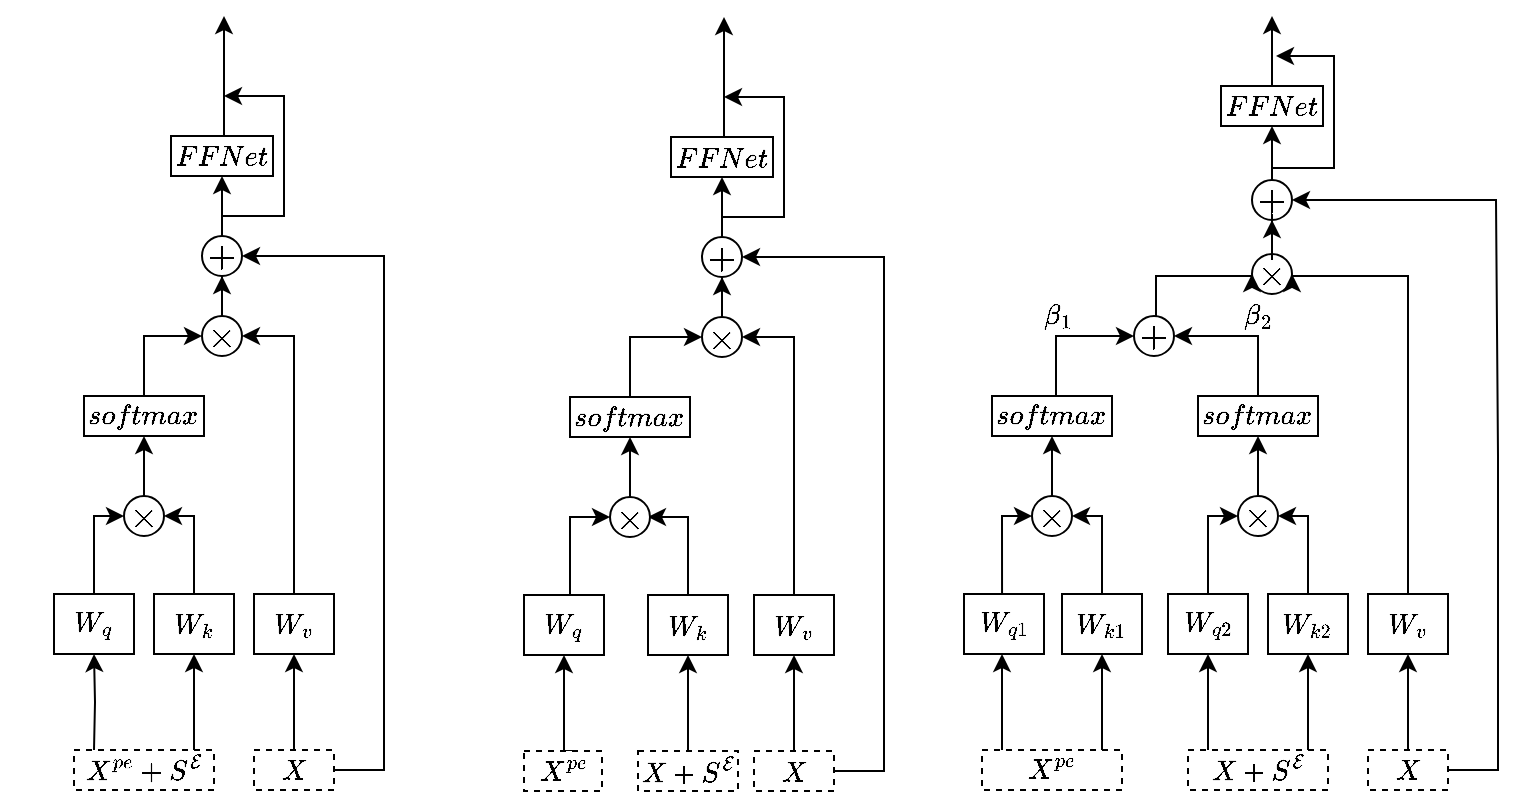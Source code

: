 <mxfile version="21.0.6" type="github">
  <diagram name="第 1 页" id="M36WyEC-G-t3JZa7LGa_">
    <mxGraphModel dx="1434" dy="764" grid="1" gridSize="10" guides="1" tooltips="1" connect="1" arrows="1" fold="1" page="1" pageScale="1" pageWidth="827" pageHeight="1169" math="1" shadow="0">
      <root>
        <mxCell id="0" />
        <mxCell id="1" parent="0" />
        <mxCell id="JCxbR3vqVqJVynUhY-H6-1" value="" style="group" vertex="1" connectable="0" parent="1">
          <mxGeometry x="65" y="50" width="722" height="387.5" as="geometry" />
        </mxCell>
        <mxCell id="JCxbR3vqVqJVynUhY-H6-2" style="edgeStyle=orthogonalEdgeStyle;rounded=0;orthogonalLoop=1;jettySize=auto;html=1;" edge="1" parent="JCxbR3vqVqJVynUhY-H6-1">
          <mxGeometry relative="1" as="geometry">
            <mxPoint x="70" y="319" as="targetPoint" />
            <mxPoint x="70" y="369" as="sourcePoint" />
          </mxGeometry>
        </mxCell>
        <mxCell id="JCxbR3vqVqJVynUhY-H6-3" style="edgeStyle=orthogonalEdgeStyle;rounded=0;orthogonalLoop=1;jettySize=auto;html=1;" edge="1" parent="JCxbR3vqVqJVynUhY-H6-1" target="JCxbR3vqVqJVynUhY-H6-4">
          <mxGeometry relative="1" as="geometry">
            <mxPoint x="20" y="367" as="sourcePoint" />
          </mxGeometry>
        </mxCell>
        <mxCell id="JCxbR3vqVqJVynUhY-H6-4" value="$$W_q$$" style="rounded=0;whiteSpace=wrap;html=1;" vertex="1" parent="JCxbR3vqVqJVynUhY-H6-1">
          <mxGeometry y="289" width="40" height="30" as="geometry" />
        </mxCell>
        <mxCell id="JCxbR3vqVqJVynUhY-H6-5" value="$$W_k$$" style="rounded=0;whiteSpace=wrap;html=1;" vertex="1" parent="JCxbR3vqVqJVynUhY-H6-1">
          <mxGeometry x="50" y="289" width="40" height="30" as="geometry" />
        </mxCell>
        <mxCell id="JCxbR3vqVqJVynUhY-H6-6" value="$$W_v$$" style="rounded=0;whiteSpace=wrap;html=1;" vertex="1" parent="JCxbR3vqVqJVynUhY-H6-1">
          <mxGeometry x="100" y="289" width="40" height="30" as="geometry" />
        </mxCell>
        <mxCell id="JCxbR3vqVqJVynUhY-H6-7" style="edgeStyle=orthogonalEdgeStyle;rounded=0;orthogonalLoop=1;jettySize=auto;html=1;" edge="1" parent="JCxbR3vqVqJVynUhY-H6-1" source="JCxbR3vqVqJVynUhY-H6-8">
          <mxGeometry relative="1" as="geometry">
            <mxPoint x="45" y="210" as="targetPoint" />
          </mxGeometry>
        </mxCell>
        <mxCell id="JCxbR3vqVqJVynUhY-H6-8" value="&lt;font style=&quot;font-size: 15px;&quot;&gt;$$\times$$&lt;/font&gt;" style="ellipse;whiteSpace=wrap;html=1;aspect=fixed;" vertex="1" parent="JCxbR3vqVqJVynUhY-H6-1">
          <mxGeometry x="35" y="240" width="20" height="20" as="geometry" />
        </mxCell>
        <mxCell id="JCxbR3vqVqJVynUhY-H6-9" style="edgeStyle=orthogonalEdgeStyle;rounded=0;orthogonalLoop=1;jettySize=auto;html=1;entryX=0;entryY=0.5;entryDx=0;entryDy=0;" edge="1" parent="JCxbR3vqVqJVynUhY-H6-1" source="JCxbR3vqVqJVynUhY-H6-4" target="JCxbR3vqVqJVynUhY-H6-8">
          <mxGeometry relative="1" as="geometry">
            <Array as="points">
              <mxPoint x="20" y="250" />
            </Array>
          </mxGeometry>
        </mxCell>
        <mxCell id="JCxbR3vqVqJVynUhY-H6-10" style="edgeStyle=orthogonalEdgeStyle;rounded=0;orthogonalLoop=1;jettySize=auto;html=1;entryX=1;entryY=0.5;entryDx=0;entryDy=0;" edge="1" parent="JCxbR3vqVqJVynUhY-H6-1" source="JCxbR3vqVqJVynUhY-H6-5" target="JCxbR3vqVqJVynUhY-H6-8">
          <mxGeometry relative="1" as="geometry">
            <Array as="points">
              <mxPoint x="70" y="250" />
            </Array>
          </mxGeometry>
        </mxCell>
        <mxCell id="JCxbR3vqVqJVynUhY-H6-11" value="$$softmax$$" style="rounded=0;whiteSpace=wrap;html=1;" vertex="1" parent="JCxbR3vqVqJVynUhY-H6-1">
          <mxGeometry x="15" y="190" width="60" height="20" as="geometry" />
        </mxCell>
        <mxCell id="JCxbR3vqVqJVynUhY-H6-12" value="&lt;font style=&quot;font-size: 15px;&quot;&gt;$$\times$$&lt;/font&gt;" style="ellipse;whiteSpace=wrap;html=1;aspect=fixed;" vertex="1" parent="JCxbR3vqVqJVynUhY-H6-1">
          <mxGeometry x="74" y="150" width="20" height="20" as="geometry" />
        </mxCell>
        <mxCell id="JCxbR3vqVqJVynUhY-H6-13" style="edgeStyle=orthogonalEdgeStyle;rounded=0;orthogonalLoop=1;jettySize=auto;html=1;entryX=1;entryY=0.5;entryDx=0;entryDy=0;" edge="1" parent="JCxbR3vqVqJVynUhY-H6-1" source="JCxbR3vqVqJVynUhY-H6-6" target="JCxbR3vqVqJVynUhY-H6-12">
          <mxGeometry relative="1" as="geometry">
            <Array as="points">
              <mxPoint x="120" y="160" />
            </Array>
          </mxGeometry>
        </mxCell>
        <mxCell id="JCxbR3vqVqJVynUhY-H6-14" style="edgeStyle=orthogonalEdgeStyle;rounded=0;orthogonalLoop=1;jettySize=auto;html=1;entryX=0;entryY=0.5;entryDx=0;entryDy=0;" edge="1" parent="JCxbR3vqVqJVynUhY-H6-1" source="JCxbR3vqVqJVynUhY-H6-11" target="JCxbR3vqVqJVynUhY-H6-12">
          <mxGeometry relative="1" as="geometry">
            <Array as="points">
              <mxPoint x="45" y="160" />
            </Array>
          </mxGeometry>
        </mxCell>
        <mxCell id="JCxbR3vqVqJVynUhY-H6-15" style="edgeStyle=orthogonalEdgeStyle;rounded=0;orthogonalLoop=1;jettySize=auto;html=1;" edge="1" parent="JCxbR3vqVqJVynUhY-H6-1" source="JCxbR3vqVqJVynUhY-H6-16">
          <mxGeometry relative="1" as="geometry">
            <mxPoint x="85" as="targetPoint" />
            <Array as="points">
              <mxPoint x="85" />
              <mxPoint x="85" />
            </Array>
          </mxGeometry>
        </mxCell>
        <mxCell id="JCxbR3vqVqJVynUhY-H6-16" value="$$FFNet$$" style="rounded=0;whiteSpace=wrap;html=1;" vertex="1" parent="JCxbR3vqVqJVynUhY-H6-1">
          <mxGeometry x="58.5" y="60" width="51" height="20" as="geometry" />
        </mxCell>
        <mxCell id="JCxbR3vqVqJVynUhY-H6-17" value="$$X^{pe}+S^\mathcal{E}$$" style="rounded=0;whiteSpace=wrap;html=1;dashed=1;" vertex="1" parent="JCxbR3vqVqJVynUhY-H6-1">
          <mxGeometry x="10" y="367" width="70" height="20" as="geometry" />
        </mxCell>
        <mxCell id="JCxbR3vqVqJVynUhY-H6-18" style="edgeStyle=orthogonalEdgeStyle;rounded=0;orthogonalLoop=1;jettySize=auto;html=1;entryX=0.5;entryY=1;entryDx=0;entryDy=0;" edge="1" parent="JCxbR3vqVqJVynUhY-H6-1" source="JCxbR3vqVqJVynUhY-H6-19" target="JCxbR3vqVqJVynUhY-H6-6">
          <mxGeometry relative="1" as="geometry" />
        </mxCell>
        <mxCell id="JCxbR3vqVqJVynUhY-H6-19" value="$$X$$" style="rounded=0;whiteSpace=wrap;html=1;dashed=1;" vertex="1" parent="JCxbR3vqVqJVynUhY-H6-1">
          <mxGeometry x="100" y="367" width="40" height="20" as="geometry" />
        </mxCell>
        <mxCell id="JCxbR3vqVqJVynUhY-H6-20" style="edgeStyle=orthogonalEdgeStyle;rounded=0;orthogonalLoop=1;jettySize=auto;html=1;entryX=0.5;entryY=1;entryDx=0;entryDy=0;" edge="1" parent="JCxbR3vqVqJVynUhY-H6-1" source="JCxbR3vqVqJVynUhY-H6-21" target="JCxbR3vqVqJVynUhY-H6-16">
          <mxGeometry relative="1" as="geometry" />
        </mxCell>
        <mxCell id="JCxbR3vqVqJVynUhY-H6-21" value="&lt;font style=&quot;font-size: 15px;&quot;&gt;$$+$$&lt;/font&gt;" style="ellipse;whiteSpace=wrap;html=1;aspect=fixed;" vertex="1" parent="JCxbR3vqVqJVynUhY-H6-1">
          <mxGeometry x="74" y="110" width="20" height="20" as="geometry" />
        </mxCell>
        <mxCell id="JCxbR3vqVqJVynUhY-H6-22" style="edgeStyle=orthogonalEdgeStyle;rounded=0;orthogonalLoop=1;jettySize=auto;html=1;entryX=0.5;entryY=1;entryDx=0;entryDy=0;" edge="1" parent="JCxbR3vqVqJVynUhY-H6-1" source="JCxbR3vqVqJVynUhY-H6-12" target="JCxbR3vqVqJVynUhY-H6-21">
          <mxGeometry relative="1" as="geometry" />
        </mxCell>
        <mxCell id="JCxbR3vqVqJVynUhY-H6-23" value="" style="endArrow=classic;html=1;rounded=0;exitX=1;exitY=0.5;exitDx=0;exitDy=0;entryX=1;entryY=0.5;entryDx=0;entryDy=0;" edge="1" parent="JCxbR3vqVqJVynUhY-H6-1" source="JCxbR3vqVqJVynUhY-H6-19" target="JCxbR3vqVqJVynUhY-H6-21">
          <mxGeometry width="50" height="50" relative="1" as="geometry">
            <mxPoint x="-25" y="408" as="sourcePoint" />
            <mxPoint x="105" y="120" as="targetPoint" />
            <Array as="points">
              <mxPoint x="165" y="377" />
              <mxPoint x="165" y="220" />
              <mxPoint x="165" y="120" />
            </Array>
          </mxGeometry>
        </mxCell>
        <mxCell id="JCxbR3vqVqJVynUhY-H6-24" value="" style="endArrow=classic;html=1;rounded=0;" edge="1" parent="JCxbR3vqVqJVynUhY-H6-1">
          <mxGeometry width="50" height="50" relative="1" as="geometry">
            <mxPoint x="84" y="100" as="sourcePoint" />
            <mxPoint x="85" y="40" as="targetPoint" />
            <Array as="points">
              <mxPoint x="115" y="100" />
              <mxPoint x="115" y="40" />
            </Array>
          </mxGeometry>
        </mxCell>
        <mxCell id="JCxbR3vqVqJVynUhY-H6-25" value="" style="group" vertex="1" connectable="0" parent="JCxbR3vqVqJVynUhY-H6-1">
          <mxGeometry x="455" width="267" height="387" as="geometry" />
        </mxCell>
        <mxCell id="JCxbR3vqVqJVynUhY-H6-26" style="edgeStyle=orthogonalEdgeStyle;rounded=0;orthogonalLoop=1;jettySize=auto;html=1;" edge="1" parent="JCxbR3vqVqJVynUhY-H6-25">
          <mxGeometry relative="1" as="geometry">
            <mxPoint x="172" y="319" as="targetPoint" />
            <mxPoint x="172" y="369" as="sourcePoint" />
          </mxGeometry>
        </mxCell>
        <mxCell id="JCxbR3vqVqJVynUhY-H6-27" style="edgeStyle=orthogonalEdgeStyle;rounded=0;orthogonalLoop=1;jettySize=auto;html=1;" edge="1" parent="JCxbR3vqVqJVynUhY-H6-25">
          <mxGeometry relative="1" as="geometry">
            <mxPoint x="122" y="367" as="sourcePoint" />
            <mxPoint x="122" y="319" as="targetPoint" />
          </mxGeometry>
        </mxCell>
        <mxCell id="JCxbR3vqVqJVynUhY-H6-28" style="edgeStyle=orthogonalEdgeStyle;rounded=0;orthogonalLoop=1;jettySize=auto;html=1;entryX=0;entryY=0.5;entryDx=0;entryDy=0;" edge="1" parent="JCxbR3vqVqJVynUhY-H6-25" target="JCxbR3vqVqJVynUhY-H6-33">
          <mxGeometry relative="1" as="geometry">
            <mxPoint x="122" y="289" as="sourcePoint" />
            <Array as="points">
              <mxPoint x="122" y="250" />
            </Array>
          </mxGeometry>
        </mxCell>
        <mxCell id="JCxbR3vqVqJVynUhY-H6-29" value="$$W_{q2}$$" style="rounded=0;whiteSpace=wrap;html=1;" vertex="1" parent="JCxbR3vqVqJVynUhY-H6-25">
          <mxGeometry x="102" y="289" width="40" height="30" as="geometry" />
        </mxCell>
        <mxCell id="JCxbR3vqVqJVynUhY-H6-30" value="$$W_{k2}$$" style="rounded=0;whiteSpace=wrap;html=1;" vertex="1" parent="JCxbR3vqVqJVynUhY-H6-25">
          <mxGeometry x="152" y="289" width="40" height="30" as="geometry" />
        </mxCell>
        <mxCell id="JCxbR3vqVqJVynUhY-H6-31" value="$$W_v$$" style="rounded=0;whiteSpace=wrap;html=1;" vertex="1" parent="JCxbR3vqVqJVynUhY-H6-25">
          <mxGeometry x="202" y="289" width="40" height="30" as="geometry" />
        </mxCell>
        <mxCell id="JCxbR3vqVqJVynUhY-H6-32" style="edgeStyle=orthogonalEdgeStyle;rounded=0;orthogonalLoop=1;jettySize=auto;html=1;" edge="1" parent="JCxbR3vqVqJVynUhY-H6-25" source="JCxbR3vqVqJVynUhY-H6-33">
          <mxGeometry relative="1" as="geometry">
            <mxPoint x="147" y="210" as="targetPoint" />
          </mxGeometry>
        </mxCell>
        <mxCell id="JCxbR3vqVqJVynUhY-H6-33" value="&lt;font style=&quot;font-size: 15px;&quot;&gt;$$\times$$&lt;/font&gt;" style="ellipse;whiteSpace=wrap;html=1;aspect=fixed;" vertex="1" parent="JCxbR3vqVqJVynUhY-H6-25">
          <mxGeometry x="137" y="240" width="20" height="20" as="geometry" />
        </mxCell>
        <mxCell id="JCxbR3vqVqJVynUhY-H6-34" style="edgeStyle=orthogonalEdgeStyle;rounded=0;orthogonalLoop=1;jettySize=auto;html=1;entryX=1;entryY=0.5;entryDx=0;entryDy=0;" edge="1" parent="JCxbR3vqVqJVynUhY-H6-25" source="JCxbR3vqVqJVynUhY-H6-30" target="JCxbR3vqVqJVynUhY-H6-33">
          <mxGeometry relative="1" as="geometry">
            <Array as="points">
              <mxPoint x="172" y="250" />
            </Array>
          </mxGeometry>
        </mxCell>
        <mxCell id="JCxbR3vqVqJVynUhY-H6-35" value="$$softmax$$" style="rounded=0;whiteSpace=wrap;html=1;" vertex="1" parent="JCxbR3vqVqJVynUhY-H6-25">
          <mxGeometry x="117" y="190" width="60" height="20" as="geometry" />
        </mxCell>
        <mxCell id="JCxbR3vqVqJVynUhY-H6-36" value="&lt;font style=&quot;font-size: 15px;&quot;&gt;$$\times$$&lt;/font&gt;" style="ellipse;whiteSpace=wrap;html=1;aspect=fixed;" vertex="1" parent="JCxbR3vqVqJVynUhY-H6-25">
          <mxGeometry x="144" y="119" width="20" height="20" as="geometry" />
        </mxCell>
        <mxCell id="JCxbR3vqVqJVynUhY-H6-37" style="edgeStyle=orthogonalEdgeStyle;rounded=0;orthogonalLoop=1;jettySize=auto;html=1;entryX=1;entryY=0.5;entryDx=0;entryDy=0;" edge="1" parent="JCxbR3vqVqJVynUhY-H6-25" source="JCxbR3vqVqJVynUhY-H6-31" target="JCxbR3vqVqJVynUhY-H6-36">
          <mxGeometry relative="1" as="geometry">
            <Array as="points">
              <mxPoint x="222" y="130" />
              <mxPoint x="164" y="130" />
            </Array>
          </mxGeometry>
        </mxCell>
        <mxCell id="JCxbR3vqVqJVynUhY-H6-38" style="edgeStyle=orthogonalEdgeStyle;rounded=0;orthogonalLoop=1;jettySize=auto;html=1;" edge="1" parent="JCxbR3vqVqJVynUhY-H6-25" source="JCxbR3vqVqJVynUhY-H6-39">
          <mxGeometry relative="1" as="geometry">
            <mxPoint x="154" as="targetPoint" />
          </mxGeometry>
        </mxCell>
        <mxCell id="JCxbR3vqVqJVynUhY-H6-39" value="$$FFNet$$" style="rounded=0;whiteSpace=wrap;html=1;" vertex="1" parent="JCxbR3vqVqJVynUhY-H6-25">
          <mxGeometry x="128.5" y="35" width="51" height="20" as="geometry" />
        </mxCell>
        <mxCell id="JCxbR3vqVqJVynUhY-H6-40" value="$$X + S^\mathcal{E}$$" style="rounded=0;whiteSpace=wrap;html=1;dashed=1;" vertex="1" parent="JCxbR3vqVqJVynUhY-H6-25">
          <mxGeometry x="112" y="367" width="70" height="20" as="geometry" />
        </mxCell>
        <mxCell id="JCxbR3vqVqJVynUhY-H6-41" style="edgeStyle=orthogonalEdgeStyle;rounded=0;orthogonalLoop=1;jettySize=auto;html=1;entryX=0.5;entryY=1;entryDx=0;entryDy=0;" edge="1" parent="JCxbR3vqVqJVynUhY-H6-25" source="JCxbR3vqVqJVynUhY-H6-42" target="JCxbR3vqVqJVynUhY-H6-31">
          <mxGeometry relative="1" as="geometry" />
        </mxCell>
        <mxCell id="JCxbR3vqVqJVynUhY-H6-42" value="$$X$$" style="rounded=0;whiteSpace=wrap;html=1;dashed=1;" vertex="1" parent="JCxbR3vqVqJVynUhY-H6-25">
          <mxGeometry x="202" y="367" width="40" height="20" as="geometry" />
        </mxCell>
        <mxCell id="JCxbR3vqVqJVynUhY-H6-43" style="edgeStyle=orthogonalEdgeStyle;rounded=0;orthogonalLoop=1;jettySize=auto;html=1;entryX=0.5;entryY=1;entryDx=0;entryDy=0;" edge="1" parent="JCxbR3vqVqJVynUhY-H6-25" source="JCxbR3vqVqJVynUhY-H6-44" target="JCxbR3vqVqJVynUhY-H6-39">
          <mxGeometry relative="1" as="geometry" />
        </mxCell>
        <mxCell id="JCxbR3vqVqJVynUhY-H6-44" value="&lt;font style=&quot;font-size: 15px;&quot;&gt;$$+$$&lt;/font&gt;" style="ellipse;whiteSpace=wrap;html=1;aspect=fixed;" vertex="1" parent="JCxbR3vqVqJVynUhY-H6-25">
          <mxGeometry x="144" y="82" width="20" height="20" as="geometry" />
        </mxCell>
        <mxCell id="JCxbR3vqVqJVynUhY-H6-45" style="edgeStyle=orthogonalEdgeStyle;rounded=0;orthogonalLoop=1;jettySize=auto;html=1;entryX=0.5;entryY=1;entryDx=0;entryDy=0;" edge="1" parent="JCxbR3vqVqJVynUhY-H6-25" source="JCxbR3vqVqJVynUhY-H6-36" target="JCxbR3vqVqJVynUhY-H6-44">
          <mxGeometry relative="1" as="geometry" />
        </mxCell>
        <mxCell id="JCxbR3vqVqJVynUhY-H6-46" value="" style="endArrow=classic;html=1;rounded=0;exitX=1;exitY=0.5;exitDx=0;exitDy=0;entryX=1;entryY=0.5;entryDx=0;entryDy=0;" edge="1" parent="JCxbR3vqVqJVynUhY-H6-25" source="JCxbR3vqVqJVynUhY-H6-42" target="JCxbR3vqVqJVynUhY-H6-44">
          <mxGeometry width="50" height="50" relative="1" as="geometry">
            <mxPoint x="77" y="408" as="sourcePoint" />
            <mxPoint x="207" y="120" as="targetPoint" />
            <Array as="points">
              <mxPoint x="267" y="377" />
              <mxPoint x="267" y="220" />
              <mxPoint x="266" y="92" />
            </Array>
          </mxGeometry>
        </mxCell>
        <mxCell id="JCxbR3vqVqJVynUhY-H6-47" value="" style="endArrow=classic;html=1;rounded=0;" edge="1" parent="JCxbR3vqVqJVynUhY-H6-25">
          <mxGeometry width="50" height="50" relative="1" as="geometry">
            <mxPoint x="154" y="76" as="sourcePoint" />
            <mxPoint x="156" y="20" as="targetPoint" />
            <Array as="points">
              <mxPoint x="166" y="76" />
              <mxPoint x="185" y="76" />
              <mxPoint x="185" y="20" />
            </Array>
          </mxGeometry>
        </mxCell>
        <mxCell id="JCxbR3vqVqJVynUhY-H6-48" style="edgeStyle=orthogonalEdgeStyle;rounded=0;orthogonalLoop=1;jettySize=auto;html=1;" edge="1" parent="JCxbR3vqVqJVynUhY-H6-25">
          <mxGeometry relative="1" as="geometry">
            <mxPoint x="69" y="319" as="targetPoint" />
            <mxPoint x="69" y="369" as="sourcePoint" />
          </mxGeometry>
        </mxCell>
        <mxCell id="JCxbR3vqVqJVynUhY-H6-49" style="edgeStyle=orthogonalEdgeStyle;rounded=0;orthogonalLoop=1;jettySize=auto;html=1;" edge="1" parent="JCxbR3vqVqJVynUhY-H6-25">
          <mxGeometry relative="1" as="geometry">
            <mxPoint x="19" y="367" as="sourcePoint" />
            <mxPoint x="19" y="319" as="targetPoint" />
          </mxGeometry>
        </mxCell>
        <mxCell id="JCxbR3vqVqJVynUhY-H6-50" style="edgeStyle=orthogonalEdgeStyle;rounded=0;orthogonalLoop=1;jettySize=auto;html=1;entryX=0;entryY=0.5;entryDx=0;entryDy=0;" edge="1" parent="JCxbR3vqVqJVynUhY-H6-25" target="JCxbR3vqVqJVynUhY-H6-54">
          <mxGeometry relative="1" as="geometry">
            <Array as="points">
              <mxPoint x="19" y="250" />
            </Array>
            <mxPoint x="19.029" y="289" as="sourcePoint" />
          </mxGeometry>
        </mxCell>
        <mxCell id="JCxbR3vqVqJVynUhY-H6-51" value="$$W_{q1}$$" style="rounded=0;whiteSpace=wrap;html=1;" vertex="1" parent="JCxbR3vqVqJVynUhY-H6-25">
          <mxGeometry y="289" width="40" height="30" as="geometry" />
        </mxCell>
        <mxCell id="JCxbR3vqVqJVynUhY-H6-52" value="$$W_{k1}$$" style="rounded=0;whiteSpace=wrap;html=1;" vertex="1" parent="JCxbR3vqVqJVynUhY-H6-25">
          <mxGeometry x="49" y="289" width="40" height="30" as="geometry" />
        </mxCell>
        <mxCell id="JCxbR3vqVqJVynUhY-H6-53" style="edgeStyle=orthogonalEdgeStyle;rounded=0;orthogonalLoop=1;jettySize=auto;html=1;" edge="1" parent="JCxbR3vqVqJVynUhY-H6-25" source="JCxbR3vqVqJVynUhY-H6-54">
          <mxGeometry relative="1" as="geometry">
            <mxPoint x="44" y="210" as="targetPoint" />
          </mxGeometry>
        </mxCell>
        <mxCell id="JCxbR3vqVqJVynUhY-H6-54" value="&lt;font style=&quot;font-size: 15px;&quot;&gt;$$\times$$&lt;/font&gt;" style="ellipse;whiteSpace=wrap;html=1;aspect=fixed;" vertex="1" parent="JCxbR3vqVqJVynUhY-H6-25">
          <mxGeometry x="34" y="240" width="20" height="20" as="geometry" />
        </mxCell>
        <mxCell id="JCxbR3vqVqJVynUhY-H6-55" style="edgeStyle=orthogonalEdgeStyle;rounded=0;orthogonalLoop=1;jettySize=auto;html=1;entryX=1;entryY=0.5;entryDx=0;entryDy=0;" edge="1" parent="JCxbR3vqVqJVynUhY-H6-25" source="JCxbR3vqVqJVynUhY-H6-52" target="JCxbR3vqVqJVynUhY-H6-54">
          <mxGeometry relative="1" as="geometry">
            <Array as="points">
              <mxPoint x="69" y="250" />
            </Array>
          </mxGeometry>
        </mxCell>
        <mxCell id="JCxbR3vqVqJVynUhY-H6-56" value="$$softmax$$" style="rounded=0;whiteSpace=wrap;html=1;" vertex="1" parent="JCxbR3vqVqJVynUhY-H6-25">
          <mxGeometry x="14" y="190" width="60" height="20" as="geometry" />
        </mxCell>
        <mxCell id="JCxbR3vqVqJVynUhY-H6-57" value="$$X^{pe}$$" style="rounded=0;whiteSpace=wrap;html=1;dashed=1;" vertex="1" parent="JCxbR3vqVqJVynUhY-H6-25">
          <mxGeometry x="9" y="367" width="70" height="20" as="geometry" />
        </mxCell>
        <mxCell id="JCxbR3vqVqJVynUhY-H6-58" style="edgeStyle=orthogonalEdgeStyle;rounded=0;orthogonalLoop=1;jettySize=auto;html=1;entryX=0;entryY=0.5;entryDx=0;entryDy=0;" edge="1" parent="JCxbR3vqVqJVynUhY-H6-25" source="JCxbR3vqVqJVynUhY-H6-59" target="JCxbR3vqVqJVynUhY-H6-36">
          <mxGeometry relative="1" as="geometry">
            <mxPoint x="95" y="110" as="targetPoint" />
            <Array as="points">
              <mxPoint x="96" y="130" />
              <mxPoint x="144" y="130" />
            </Array>
          </mxGeometry>
        </mxCell>
        <mxCell id="JCxbR3vqVqJVynUhY-H6-59" value="&lt;font style=&quot;font-size: 15px;&quot;&gt;$$+$$&lt;/font&gt;" style="ellipse;whiteSpace=wrap;html=1;aspect=fixed;" vertex="1" parent="JCxbR3vqVqJVynUhY-H6-25">
          <mxGeometry x="85" y="150" width="20" height="20" as="geometry" />
        </mxCell>
        <mxCell id="JCxbR3vqVqJVynUhY-H6-60" style="edgeStyle=orthogonalEdgeStyle;rounded=0;orthogonalLoop=1;jettySize=auto;html=1;entryX=1;entryY=0.5;entryDx=0;entryDy=0;" edge="1" parent="JCxbR3vqVqJVynUhY-H6-25" source="JCxbR3vqVqJVynUhY-H6-35" target="JCxbR3vqVqJVynUhY-H6-59">
          <mxGeometry relative="1" as="geometry">
            <mxPoint x="106" y="160" as="targetPoint" />
            <Array as="points">
              <mxPoint x="147" y="160" />
            </Array>
          </mxGeometry>
        </mxCell>
        <mxCell id="JCxbR3vqVqJVynUhY-H6-61" style="edgeStyle=orthogonalEdgeStyle;rounded=0;orthogonalLoop=1;jettySize=auto;html=1;entryX=0;entryY=0.5;entryDx=0;entryDy=0;" edge="1" parent="JCxbR3vqVqJVynUhY-H6-25" source="JCxbR3vqVqJVynUhY-H6-56" target="JCxbR3vqVqJVynUhY-H6-59">
          <mxGeometry relative="1" as="geometry">
            <Array as="points">
              <mxPoint x="46" y="160" />
            </Array>
          </mxGeometry>
        </mxCell>
        <mxCell id="JCxbR3vqVqJVynUhY-H6-62" value="$$\beta_1$$" style="text;html=1;align=center;verticalAlign=middle;resizable=0;points=[];autosize=1;strokeColor=none;fillColor=none;" vertex="1" parent="JCxbR3vqVqJVynUhY-H6-25">
          <mxGeometry x="2" y="135" width="90" height="30" as="geometry" />
        </mxCell>
        <mxCell id="JCxbR3vqVqJVynUhY-H6-63" value="$$\beta_2$$" style="text;html=1;align=center;verticalAlign=middle;resizable=0;points=[];autosize=1;strokeColor=none;fillColor=none;" vertex="1" parent="JCxbR3vqVqJVynUhY-H6-25">
          <mxGeometry x="102" y="135" width="90" height="30" as="geometry" />
        </mxCell>
        <mxCell id="JCxbR3vqVqJVynUhY-H6-64" value="" style="group" vertex="1" connectable="0" parent="JCxbR3vqVqJVynUhY-H6-1">
          <mxGeometry x="235" y="0.5" width="180" height="387" as="geometry" />
        </mxCell>
        <mxCell id="JCxbR3vqVqJVynUhY-H6-65" style="edgeStyle=orthogonalEdgeStyle;rounded=0;orthogonalLoop=1;jettySize=auto;html=1;" edge="1" parent="JCxbR3vqVqJVynUhY-H6-64">
          <mxGeometry relative="1" as="geometry">
            <mxPoint x="82" y="319" as="targetPoint" />
            <mxPoint x="82" y="369" as="sourcePoint" />
          </mxGeometry>
        </mxCell>
        <mxCell id="JCxbR3vqVqJVynUhY-H6-66" style="edgeStyle=orthogonalEdgeStyle;rounded=0;orthogonalLoop=1;jettySize=auto;html=1;" edge="1" parent="JCxbR3vqVqJVynUhY-H6-64" target="JCxbR3vqVqJVynUhY-H6-67">
          <mxGeometry relative="1" as="geometry">
            <mxPoint x="25" y="367" as="sourcePoint" />
            <Array as="points">
              <mxPoint x="20" y="367" />
            </Array>
          </mxGeometry>
        </mxCell>
        <mxCell id="JCxbR3vqVqJVynUhY-H6-67" value="$$W_q$$" style="rounded=0;whiteSpace=wrap;html=1;" vertex="1" parent="JCxbR3vqVqJVynUhY-H6-64">
          <mxGeometry y="289" width="40" height="30" as="geometry" />
        </mxCell>
        <mxCell id="JCxbR3vqVqJVynUhY-H6-68" style="edgeStyle=orthogonalEdgeStyle;rounded=0;orthogonalLoop=1;jettySize=auto;html=1;entryX=1;entryY=0.5;entryDx=0;entryDy=0;" edge="1" parent="JCxbR3vqVqJVynUhY-H6-64">
          <mxGeometry relative="1" as="geometry">
            <Array as="points">
              <mxPoint x="82" y="250" />
            </Array>
            <mxPoint x="82.0" y="289" as="sourcePoint" />
            <mxPoint x="62.0" y="250" as="targetPoint" />
          </mxGeometry>
        </mxCell>
        <mxCell id="JCxbR3vqVqJVynUhY-H6-69" value="$$W_k$$" style="rounded=0;whiteSpace=wrap;html=1;" vertex="1" parent="JCxbR3vqVqJVynUhY-H6-64">
          <mxGeometry x="62" y="289" width="40" height="30" as="geometry" />
        </mxCell>
        <mxCell id="JCxbR3vqVqJVynUhY-H6-70" value="$$W_v$$" style="rounded=0;whiteSpace=wrap;html=1;" vertex="1" parent="JCxbR3vqVqJVynUhY-H6-64">
          <mxGeometry x="115" y="289" width="40" height="30" as="geometry" />
        </mxCell>
        <mxCell id="JCxbR3vqVqJVynUhY-H6-71" value="&lt;font style=&quot;font-size: 15px;&quot;&gt;$$\times$$&lt;/font&gt;" style="ellipse;whiteSpace=wrap;html=1;aspect=fixed;" vertex="1" parent="JCxbR3vqVqJVynUhY-H6-64">
          <mxGeometry x="43" y="240" width="20" height="20" as="geometry" />
        </mxCell>
        <mxCell id="JCxbR3vqVqJVynUhY-H6-72" style="edgeStyle=orthogonalEdgeStyle;rounded=0;orthogonalLoop=1;jettySize=auto;html=1;entryX=0;entryY=0.5;entryDx=0;entryDy=0;" edge="1" parent="JCxbR3vqVqJVynUhY-H6-64" source="JCxbR3vqVqJVynUhY-H6-67" target="JCxbR3vqVqJVynUhY-H6-71">
          <mxGeometry relative="1" as="geometry">
            <Array as="points">
              <mxPoint x="23" y="250" />
            </Array>
          </mxGeometry>
        </mxCell>
        <mxCell id="JCxbR3vqVqJVynUhY-H6-73" style="edgeStyle=orthogonalEdgeStyle;rounded=0;orthogonalLoop=1;jettySize=auto;html=1;entryX=0;entryY=0.5;entryDx=0;entryDy=0;" edge="1" parent="JCxbR3vqVqJVynUhY-H6-64" target="JCxbR3vqVqJVynUhY-H6-76">
          <mxGeometry relative="1" as="geometry">
            <Array as="points">
              <mxPoint x="53" y="160" />
            </Array>
            <mxPoint x="53" y="190" as="sourcePoint" />
            <mxPoint x="82.0" y="160" as="targetPoint" />
          </mxGeometry>
        </mxCell>
        <mxCell id="JCxbR3vqVqJVynUhY-H6-74" value="$$softmax$$" style="rounded=0;whiteSpace=wrap;html=1;" vertex="1" parent="JCxbR3vqVqJVynUhY-H6-64">
          <mxGeometry x="23" y="190" width="60" height="20" as="geometry" />
        </mxCell>
        <mxCell id="JCxbR3vqVqJVynUhY-H6-75" style="edgeStyle=orthogonalEdgeStyle;rounded=0;orthogonalLoop=1;jettySize=auto;html=1;entryX=0.5;entryY=1;entryDx=0;entryDy=0;" edge="1" parent="JCxbR3vqVqJVynUhY-H6-64" source="JCxbR3vqVqJVynUhY-H6-71" target="JCxbR3vqVqJVynUhY-H6-74">
          <mxGeometry relative="1" as="geometry">
            <mxPoint x="60" y="210" as="targetPoint" />
          </mxGeometry>
        </mxCell>
        <mxCell id="JCxbR3vqVqJVynUhY-H6-76" value="&lt;font style=&quot;font-size: 15px;&quot;&gt;$$\times$$&lt;/font&gt;" style="ellipse;whiteSpace=wrap;html=1;aspect=fixed;" vertex="1" parent="JCxbR3vqVqJVynUhY-H6-64">
          <mxGeometry x="89" y="150" width="20" height="20" as="geometry" />
        </mxCell>
        <mxCell id="JCxbR3vqVqJVynUhY-H6-77" style="edgeStyle=orthogonalEdgeStyle;rounded=0;orthogonalLoop=1;jettySize=auto;html=1;entryX=1;entryY=0.5;entryDx=0;entryDy=0;" edge="1" parent="JCxbR3vqVqJVynUhY-H6-64" source="JCxbR3vqVqJVynUhY-H6-70" target="JCxbR3vqVqJVynUhY-H6-76">
          <mxGeometry relative="1" as="geometry">
            <Array as="points">
              <mxPoint x="135" y="160" />
            </Array>
          </mxGeometry>
        </mxCell>
        <mxCell id="JCxbR3vqVqJVynUhY-H6-78" style="edgeStyle=orthogonalEdgeStyle;rounded=0;orthogonalLoop=1;jettySize=auto;html=1;" edge="1" parent="JCxbR3vqVqJVynUhY-H6-64" source="JCxbR3vqVqJVynUhY-H6-79">
          <mxGeometry relative="1" as="geometry">
            <mxPoint x="100" as="targetPoint" />
            <Array as="points">
              <mxPoint x="100" />
              <mxPoint x="100" />
            </Array>
          </mxGeometry>
        </mxCell>
        <mxCell id="JCxbR3vqVqJVynUhY-H6-79" value="$$FFNet$$" style="rounded=0;whiteSpace=wrap;html=1;" vertex="1" parent="JCxbR3vqVqJVynUhY-H6-64">
          <mxGeometry x="73.5" y="60" width="51" height="20" as="geometry" />
        </mxCell>
        <mxCell id="JCxbR3vqVqJVynUhY-H6-80" value="$$X^{pe}$$" style="rounded=0;whiteSpace=wrap;html=1;dashed=1;" vertex="1" parent="JCxbR3vqVqJVynUhY-H6-64">
          <mxGeometry y="367" width="39" height="20" as="geometry" />
        </mxCell>
        <mxCell id="JCxbR3vqVqJVynUhY-H6-81" style="edgeStyle=orthogonalEdgeStyle;rounded=0;orthogonalLoop=1;jettySize=auto;html=1;entryX=0.5;entryY=1;entryDx=0;entryDy=0;" edge="1" parent="JCxbR3vqVqJVynUhY-H6-64" source="JCxbR3vqVqJVynUhY-H6-82" target="JCxbR3vqVqJVynUhY-H6-70">
          <mxGeometry relative="1" as="geometry" />
        </mxCell>
        <mxCell id="JCxbR3vqVqJVynUhY-H6-82" value="$$X$$" style="rounded=0;whiteSpace=wrap;html=1;dashed=1;" vertex="1" parent="JCxbR3vqVqJVynUhY-H6-64">
          <mxGeometry x="115" y="367" width="40" height="20" as="geometry" />
        </mxCell>
        <mxCell id="JCxbR3vqVqJVynUhY-H6-83" style="edgeStyle=orthogonalEdgeStyle;rounded=0;orthogonalLoop=1;jettySize=auto;html=1;entryX=0.5;entryY=1;entryDx=0;entryDy=0;" edge="1" parent="JCxbR3vqVqJVynUhY-H6-64" source="JCxbR3vqVqJVynUhY-H6-84" target="JCxbR3vqVqJVynUhY-H6-79">
          <mxGeometry relative="1" as="geometry" />
        </mxCell>
        <mxCell id="JCxbR3vqVqJVynUhY-H6-84" value="&lt;font style=&quot;font-size: 15px;&quot;&gt;$$+$$&lt;/font&gt;" style="ellipse;whiteSpace=wrap;html=1;aspect=fixed;" vertex="1" parent="JCxbR3vqVqJVynUhY-H6-64">
          <mxGeometry x="89" y="110" width="20" height="20" as="geometry" />
        </mxCell>
        <mxCell id="JCxbR3vqVqJVynUhY-H6-85" style="edgeStyle=orthogonalEdgeStyle;rounded=0;orthogonalLoop=1;jettySize=auto;html=1;entryX=0.5;entryY=1;entryDx=0;entryDy=0;" edge="1" parent="JCxbR3vqVqJVynUhY-H6-64" source="JCxbR3vqVqJVynUhY-H6-76" target="JCxbR3vqVqJVynUhY-H6-84">
          <mxGeometry relative="1" as="geometry" />
        </mxCell>
        <mxCell id="JCxbR3vqVqJVynUhY-H6-86" value="" style="endArrow=classic;html=1;rounded=0;exitX=1;exitY=0.5;exitDx=0;exitDy=0;entryX=1;entryY=0.5;entryDx=0;entryDy=0;" edge="1" parent="JCxbR3vqVqJVynUhY-H6-64" source="JCxbR3vqVqJVynUhY-H6-82" target="JCxbR3vqVqJVynUhY-H6-84">
          <mxGeometry width="50" height="50" relative="1" as="geometry">
            <mxPoint x="-10" y="408" as="sourcePoint" />
            <mxPoint x="120" y="120" as="targetPoint" />
            <Array as="points">
              <mxPoint x="180" y="377" />
              <mxPoint x="180" y="220" />
              <mxPoint x="180" y="120" />
            </Array>
          </mxGeometry>
        </mxCell>
        <mxCell id="JCxbR3vqVqJVynUhY-H6-87" value="" style="endArrow=classic;html=1;rounded=0;" edge="1" parent="JCxbR3vqVqJVynUhY-H6-64">
          <mxGeometry width="50" height="50" relative="1" as="geometry">
            <mxPoint x="99" y="100" as="sourcePoint" />
            <mxPoint x="100" y="40" as="targetPoint" />
            <Array as="points">
              <mxPoint x="130" y="100" />
              <mxPoint x="130" y="40" />
            </Array>
          </mxGeometry>
        </mxCell>
        <mxCell id="JCxbR3vqVqJVynUhY-H6-88" value="$$X + S^\mathcal{E}$$" style="rounded=0;whiteSpace=wrap;html=1;dashed=1;" vertex="1" parent="JCxbR3vqVqJVynUhY-H6-64">
          <mxGeometry x="57" y="367" width="50" height="20" as="geometry" />
        </mxCell>
      </root>
    </mxGraphModel>
  </diagram>
</mxfile>
